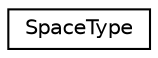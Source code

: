 digraph G
{
  edge [fontname="Helvetica",fontsize="10",labelfontname="Helvetica",labelfontsize="10"];
  node [fontname="Helvetica",fontsize="10",shape=record];
  rankdir=LR;
  Node1 [label="SpaceType",height=0.2,width=0.4,color="black", fillcolor="white", style="filled",URL="$dd/d66/structSpaceType.html"];
}
